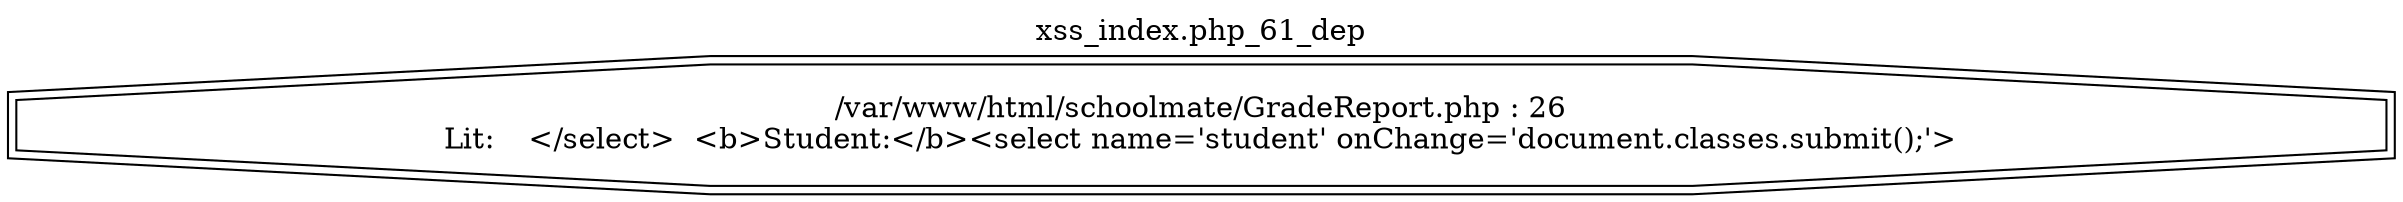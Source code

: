 digraph cfg {
  label="xss_index.php_61_dep";
  labelloc=t;
  n1 [shape=doubleoctagon, label="/var/www/html/schoolmate/GradeReport.php : 26\nLit: 	 </select>  <b>Student:</b><select name='student' onChange='document.classes.submit();'>\n"];
}
